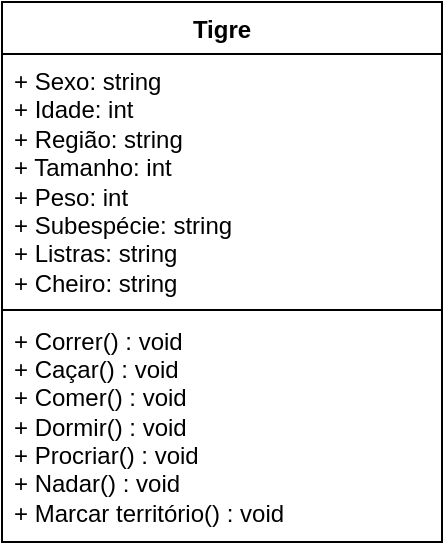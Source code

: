<mxfile version="21.6.9" type="device">
  <diagram name="Página-1" id="sChBNZcs_D44exhzbZ3m">
    <mxGraphModel dx="553" dy="302" grid="1" gridSize="10" guides="1" tooltips="1" connect="1" arrows="1" fold="1" page="1" pageScale="1" pageWidth="827" pageHeight="1169" math="0" shadow="0">
      <root>
        <mxCell id="0" />
        <mxCell id="1" parent="0" />
        <mxCell id="HeuFeZUhg11P99ctpCNu-1" value="Tigre" style="swimlane;fontStyle=1;align=center;verticalAlign=top;childLayout=stackLayout;horizontal=1;startSize=26;horizontalStack=0;resizeParent=1;resizeParentMax=0;resizeLast=0;collapsible=1;marginBottom=0;whiteSpace=wrap;html=1;" vertex="1" parent="1">
          <mxGeometry x="140" y="80" width="220" height="270" as="geometry" />
        </mxCell>
        <mxCell id="HeuFeZUhg11P99ctpCNu-2" value="+ Sexo: string&lt;br&gt;+ Idade: int&lt;br&gt;+ Região: string&lt;br&gt;+ Tamanho: int&lt;br&gt;+ Peso: int&lt;br&gt;+ Subespécie: string&lt;br&gt;+ Listras: string&lt;br&gt;+ Cheiro: string&lt;br&gt;&lt;br&gt;+ Correr() : void&lt;br&gt;+ Caçar() : void&lt;br&gt;+ Comer() : void&lt;br&gt;+ Dormir() : void&lt;br&gt;+ Procriar() : void&lt;br&gt;+ Nadar() : void&lt;br&gt;+ Marcar território() : void" style="text;strokeColor=none;fillColor=none;align=left;verticalAlign=top;spacingLeft=4;spacingRight=4;overflow=hidden;rotatable=0;points=[[0,0.5],[1,0.5]];portConstraint=eastwest;whiteSpace=wrap;html=1;" vertex="1" parent="HeuFeZUhg11P99ctpCNu-1">
          <mxGeometry y="26" width="220" height="244" as="geometry" />
        </mxCell>
        <mxCell id="HeuFeZUhg11P99ctpCNu-6" value="" style="line;strokeWidth=1;fillColor=none;align=left;verticalAlign=middle;spacingTop=-1;spacingLeft=3;spacingRight=3;rotatable=0;labelPosition=right;points=[];portConstraint=eastwest;strokeColor=inherit;" vertex="1" parent="1">
          <mxGeometry x="140" y="230" width="220" height="8" as="geometry" />
        </mxCell>
      </root>
    </mxGraphModel>
  </diagram>
</mxfile>
